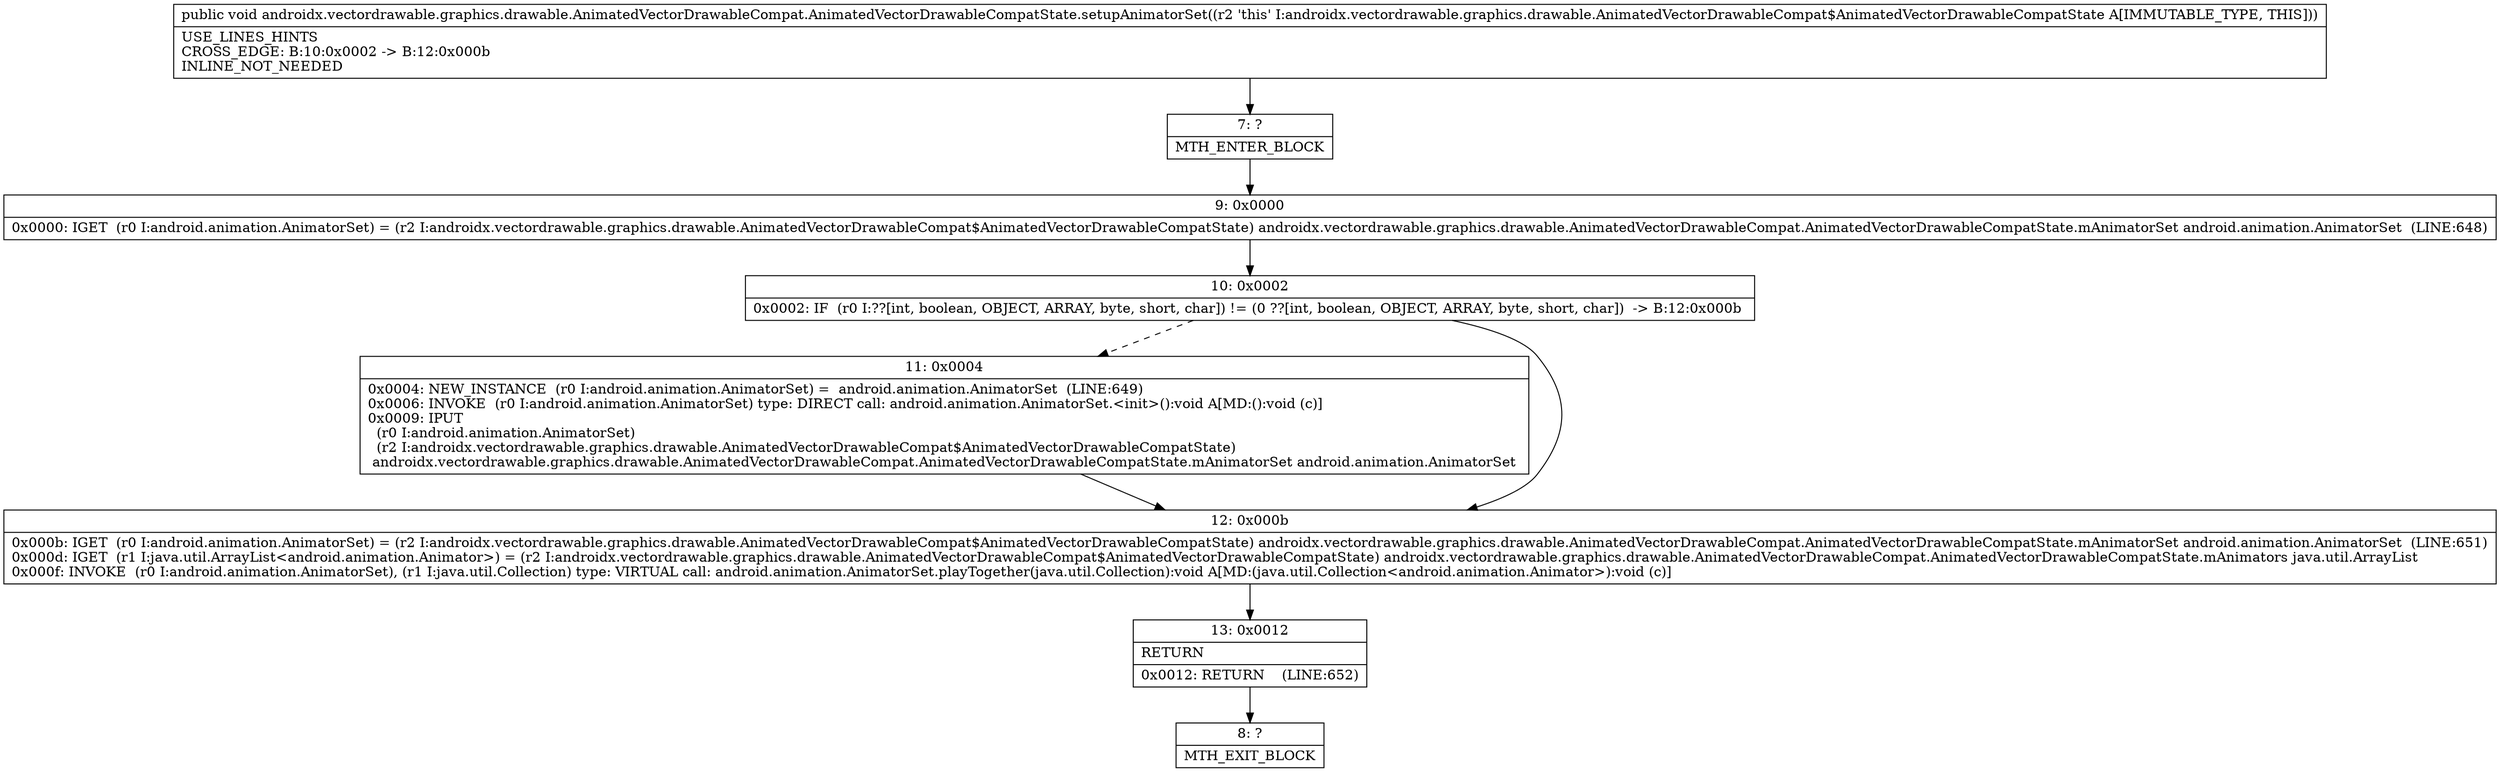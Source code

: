 digraph "CFG forandroidx.vectordrawable.graphics.drawable.AnimatedVectorDrawableCompat.AnimatedVectorDrawableCompatState.setupAnimatorSet()V" {
Node_7 [shape=record,label="{7\:\ ?|MTH_ENTER_BLOCK\l}"];
Node_9 [shape=record,label="{9\:\ 0x0000|0x0000: IGET  (r0 I:android.animation.AnimatorSet) = (r2 I:androidx.vectordrawable.graphics.drawable.AnimatedVectorDrawableCompat$AnimatedVectorDrawableCompatState) androidx.vectordrawable.graphics.drawable.AnimatedVectorDrawableCompat.AnimatedVectorDrawableCompatState.mAnimatorSet android.animation.AnimatorSet  (LINE:648)\l}"];
Node_10 [shape=record,label="{10\:\ 0x0002|0x0002: IF  (r0 I:??[int, boolean, OBJECT, ARRAY, byte, short, char]) != (0 ??[int, boolean, OBJECT, ARRAY, byte, short, char])  \-\> B:12:0x000b \l}"];
Node_11 [shape=record,label="{11\:\ 0x0004|0x0004: NEW_INSTANCE  (r0 I:android.animation.AnimatorSet) =  android.animation.AnimatorSet  (LINE:649)\l0x0006: INVOKE  (r0 I:android.animation.AnimatorSet) type: DIRECT call: android.animation.AnimatorSet.\<init\>():void A[MD:():void (c)]\l0x0009: IPUT  \l  (r0 I:android.animation.AnimatorSet)\l  (r2 I:androidx.vectordrawable.graphics.drawable.AnimatedVectorDrawableCompat$AnimatedVectorDrawableCompatState)\l androidx.vectordrawable.graphics.drawable.AnimatedVectorDrawableCompat.AnimatedVectorDrawableCompatState.mAnimatorSet android.animation.AnimatorSet \l}"];
Node_12 [shape=record,label="{12\:\ 0x000b|0x000b: IGET  (r0 I:android.animation.AnimatorSet) = (r2 I:androidx.vectordrawable.graphics.drawable.AnimatedVectorDrawableCompat$AnimatedVectorDrawableCompatState) androidx.vectordrawable.graphics.drawable.AnimatedVectorDrawableCompat.AnimatedVectorDrawableCompatState.mAnimatorSet android.animation.AnimatorSet  (LINE:651)\l0x000d: IGET  (r1 I:java.util.ArrayList\<android.animation.Animator\>) = (r2 I:androidx.vectordrawable.graphics.drawable.AnimatedVectorDrawableCompat$AnimatedVectorDrawableCompatState) androidx.vectordrawable.graphics.drawable.AnimatedVectorDrawableCompat.AnimatedVectorDrawableCompatState.mAnimators java.util.ArrayList \l0x000f: INVOKE  (r0 I:android.animation.AnimatorSet), (r1 I:java.util.Collection) type: VIRTUAL call: android.animation.AnimatorSet.playTogether(java.util.Collection):void A[MD:(java.util.Collection\<android.animation.Animator\>):void (c)]\l}"];
Node_13 [shape=record,label="{13\:\ 0x0012|RETURN\l|0x0012: RETURN    (LINE:652)\l}"];
Node_8 [shape=record,label="{8\:\ ?|MTH_EXIT_BLOCK\l}"];
MethodNode[shape=record,label="{public void androidx.vectordrawable.graphics.drawable.AnimatedVectorDrawableCompat.AnimatedVectorDrawableCompatState.setupAnimatorSet((r2 'this' I:androidx.vectordrawable.graphics.drawable.AnimatedVectorDrawableCompat$AnimatedVectorDrawableCompatState A[IMMUTABLE_TYPE, THIS]))  | USE_LINES_HINTS\lCROSS_EDGE: B:10:0x0002 \-\> B:12:0x000b\lINLINE_NOT_NEEDED\l}"];
MethodNode -> Node_7;Node_7 -> Node_9;
Node_9 -> Node_10;
Node_10 -> Node_11[style=dashed];
Node_10 -> Node_12;
Node_11 -> Node_12;
Node_12 -> Node_13;
Node_13 -> Node_8;
}

